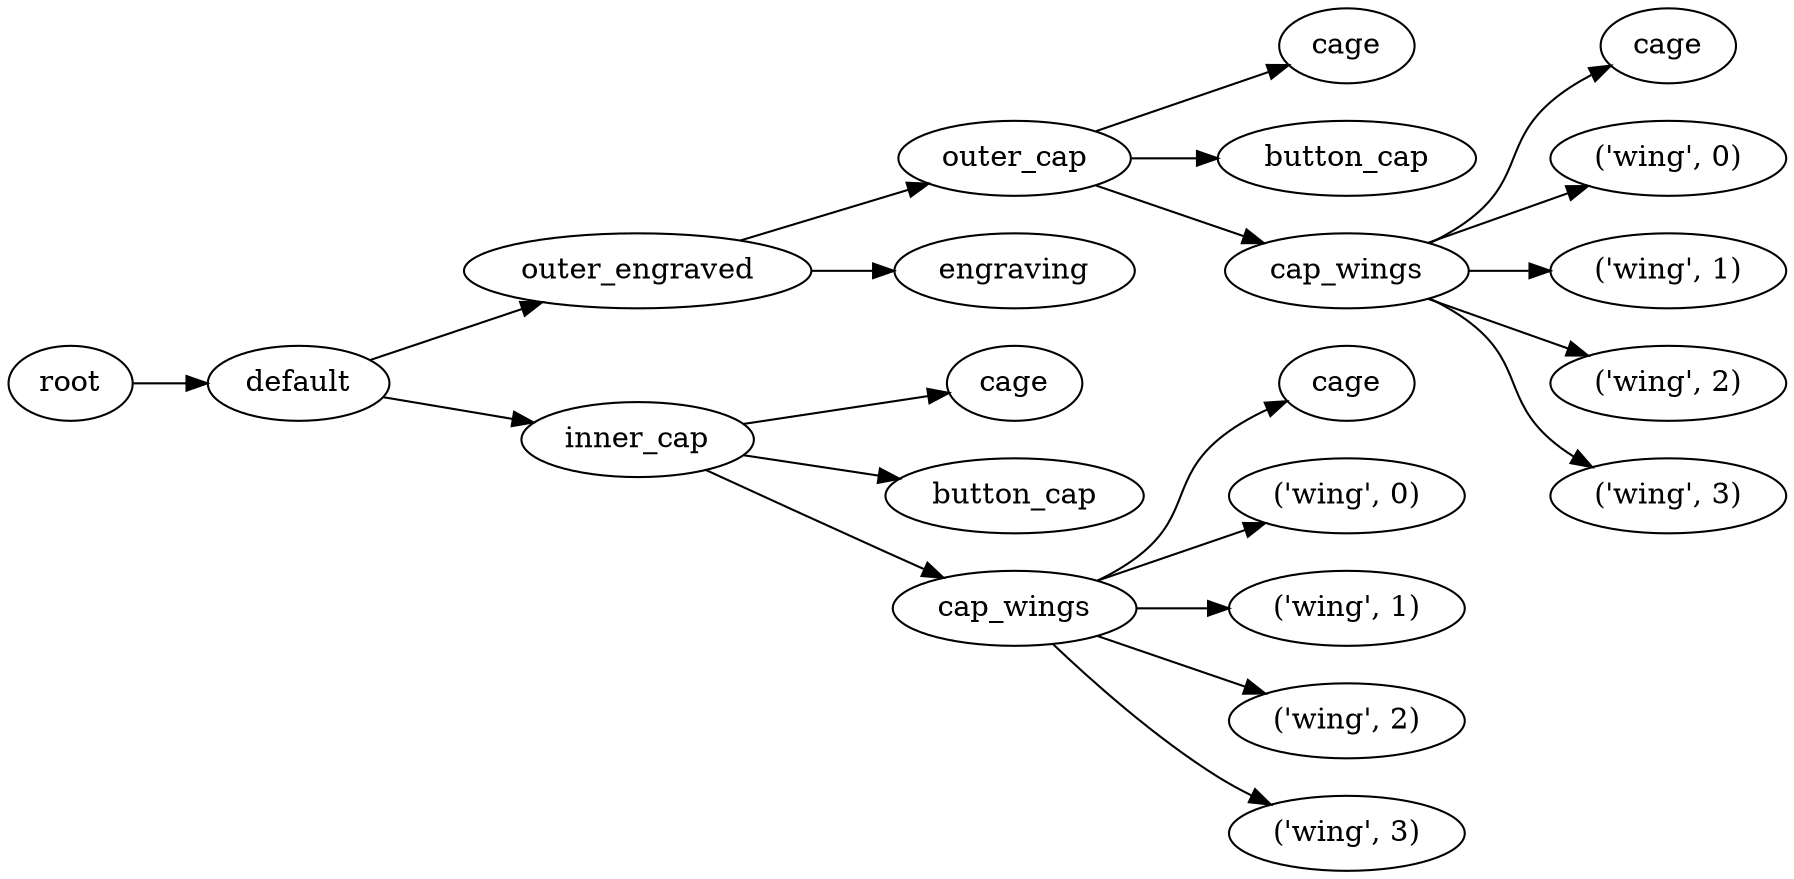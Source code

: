 digraph default {
	graph [rankdir=LR]
	root_51 [label=root href="javascript:s=&quot;\(\)\nNone&quot;; console.log(s); alert(s);"]
	default_52 [label=default href="javascript:s=&quot;\(&#x27;default&#x27;,\)\nEngravedButtonCap&quot;; console.log(s); alert(s);" tooltip=EngravedButtonCap]
	outer_engraved_53 [label=outer_engraved href="javascript:s=&quot;\(&#x27;default&#x27;,\ &#x27;outer_engraved&#x27;\)\nMaker&quot;; console.log(s); alert(s);" tooltip=Maker]
	outer_cap_54 [label=outer_cap href="javascript:s=&quot;\(&#x27;default&#x27;,\ &#x27;outer_engraved&#x27;,\ &#x27;outer_cap&#x27;\)\nButtonCap&quot;; console.log(s); alert(s);" tooltip=ButtonCap]
	cage_55 [label=cage href="javascript:s=&quot;\(&#x27;default&#x27;,\ &#x27;outer_engraved&#x27;,\ &#x27;outer_cap&#x27;,\ &#x27;cage&#x27;\)\nCylinder&quot;; console.log(s); alert(s);" tooltip=Cylinder]
	button_cap_56 [label=button_cap href="javascript:s=&quot;\(&#x27;default&#x27;,\ &#x27;outer_engraved&#x27;,\ &#x27;outer_cap&#x27;,\ &#x27;button_cap&#x27;\)\nRotateExtrude&quot;; console.log(s); alert(s);" tooltip=RotateExtrude]
	cap_wings_57 [label=cap_wings href="javascript:s=&quot;\(&#x27;default&#x27;,\ &#x27;outer_engraved&#x27;,\ &#x27;outer_cap&#x27;,\ &#x27;cap_wings&#x27;\)\nButtonWings&quot;; console.log(s); alert(s);" tooltip=ButtonWings]
	cage_58 [label=cage href="javascript:s=&quot;\(&#x27;default&#x27;,\ &#x27;outer_engraved&#x27;,\ &#x27;outer_cap&#x27;,\ &#x27;cap_wings&#x27;,\ &#x27;cage&#x27;\)\nCylinder&quot;; console.log(s); alert(s);" tooltip=Cylinder]
	wing_59 [label="\('wing',\ 0\)" href="javascript:s=&quot;\(&#x27;default&#x27;,\ &#x27;outer_engraved&#x27;,\ &#x27;outer_cap&#x27;,\ &#x27;cap_wings&#x27;,\ \(&#x27;wing&#x27;,\ 0\)\)\nRotateExtrude&quot;; console.log(s); alert(s);" tooltip=RotateExtrude]
	wing_60 [label="\('wing',\ 1\)" href="javascript:s=&quot;\(&#x27;default&#x27;,\ &#x27;outer_engraved&#x27;,\ &#x27;outer_cap&#x27;,\ &#x27;cap_wings&#x27;,\ \(&#x27;wing&#x27;,\ 1\)\)\nRotateExtrude&quot;; console.log(s); alert(s);" tooltip=RotateExtrude]
	wing_61 [label="\('wing',\ 2\)" href="javascript:s=&quot;\(&#x27;default&#x27;,\ &#x27;outer_engraved&#x27;,\ &#x27;outer_cap&#x27;,\ &#x27;cap_wings&#x27;,\ \(&#x27;wing&#x27;,\ 2\)\)\nRotateExtrude&quot;; console.log(s); alert(s);" tooltip=RotateExtrude]
	wing_62 [label="\('wing',\ 3\)" href="javascript:s=&quot;\(&#x27;default&#x27;,\ &#x27;outer_engraved&#x27;,\ &#x27;outer_cap&#x27;,\ &#x27;cap_wings&#x27;,\ \(&#x27;wing&#x27;,\ 3\)\)\nRotateExtrude&quot;; console.log(s); alert(s);" tooltip=RotateExtrude]
	engraving_63 [label=engraving href="javascript:s=&quot;\(&#x27;default&#x27;,\ &#x27;outer_engraved&#x27;,\ &#x27;engraving&#x27;\)\nText&quot;; console.log(s); alert(s);" tooltip=Text]
	inner_cap_64 [label=inner_cap href="javascript:s=&quot;\(&#x27;default&#x27;,\ &#x27;inner_cap&#x27;\)\nButtonCap&quot;; console.log(s); alert(s);" tooltip=ButtonCap]
	cage_65 [label=cage href="javascript:s=&quot;\(&#x27;default&#x27;,\ &#x27;inner_cap&#x27;,\ &#x27;cage&#x27;\)\nCylinder&quot;; console.log(s); alert(s);" tooltip=Cylinder]
	button_cap_66 [label=button_cap href="javascript:s=&quot;\(&#x27;default&#x27;,\ &#x27;inner_cap&#x27;,\ &#x27;button_cap&#x27;\)\nRotateExtrude&quot;; console.log(s); alert(s);" tooltip=RotateExtrude]
	cap_wings_67 [label=cap_wings href="javascript:s=&quot;\(&#x27;default&#x27;,\ &#x27;inner_cap&#x27;,\ &#x27;cap_wings&#x27;\)\nButtonWings&quot;; console.log(s); alert(s);" tooltip=ButtonWings]
	cage_68 [label=cage href="javascript:s=&quot;\(&#x27;default&#x27;,\ &#x27;inner_cap&#x27;,\ &#x27;cap_wings&#x27;,\ &#x27;cage&#x27;\)\nCylinder&quot;; console.log(s); alert(s);" tooltip=Cylinder]
	wing_69 [label="\('wing',\ 0\)" href="javascript:s=&quot;\(&#x27;default&#x27;,\ &#x27;inner_cap&#x27;,\ &#x27;cap_wings&#x27;,\ \(&#x27;wing&#x27;,\ 0\)\)\nRotateExtrude&quot;; console.log(s); alert(s);" tooltip=RotateExtrude]
	wing_70 [label="\('wing',\ 1\)" href="javascript:s=&quot;\(&#x27;default&#x27;,\ &#x27;inner_cap&#x27;,\ &#x27;cap_wings&#x27;,\ \(&#x27;wing&#x27;,\ 1\)\)\nRotateExtrude&quot;; console.log(s); alert(s);" tooltip=RotateExtrude]
	wing_71 [label="\('wing',\ 2\)" href="javascript:s=&quot;\(&#x27;default&#x27;,\ &#x27;inner_cap&#x27;,\ &#x27;cap_wings&#x27;,\ \(&#x27;wing&#x27;,\ 2\)\)\nRotateExtrude&quot;; console.log(s); alert(s);" tooltip=RotateExtrude]
	wing_72 [label="\('wing',\ 3\)" href="javascript:s=&quot;\(&#x27;default&#x27;,\ &#x27;inner_cap&#x27;,\ &#x27;cap_wings&#x27;,\ \(&#x27;wing&#x27;,\ 3\)\)\nRotateExtrude&quot;; console.log(s); alert(s);" tooltip=RotateExtrude]
	root_51 -> default_52
	default_52 -> outer_engraved_53
	outer_engraved_53 -> outer_cap_54
	outer_cap_54 -> cage_55
	outer_cap_54 -> button_cap_56
	outer_cap_54 -> cap_wings_57
	cap_wings_57 -> cage_58
	cap_wings_57 -> wing_59
	cap_wings_57 -> wing_60
	cap_wings_57 -> wing_61
	cap_wings_57 -> wing_62
	outer_engraved_53 -> engraving_63
	default_52 -> inner_cap_64
	inner_cap_64 -> cage_65
	inner_cap_64 -> button_cap_66
	inner_cap_64 -> cap_wings_67
	cap_wings_67 -> cage_68
	cap_wings_67 -> wing_69
	cap_wings_67 -> wing_70
	cap_wings_67 -> wing_71
	cap_wings_67 -> wing_72
}
